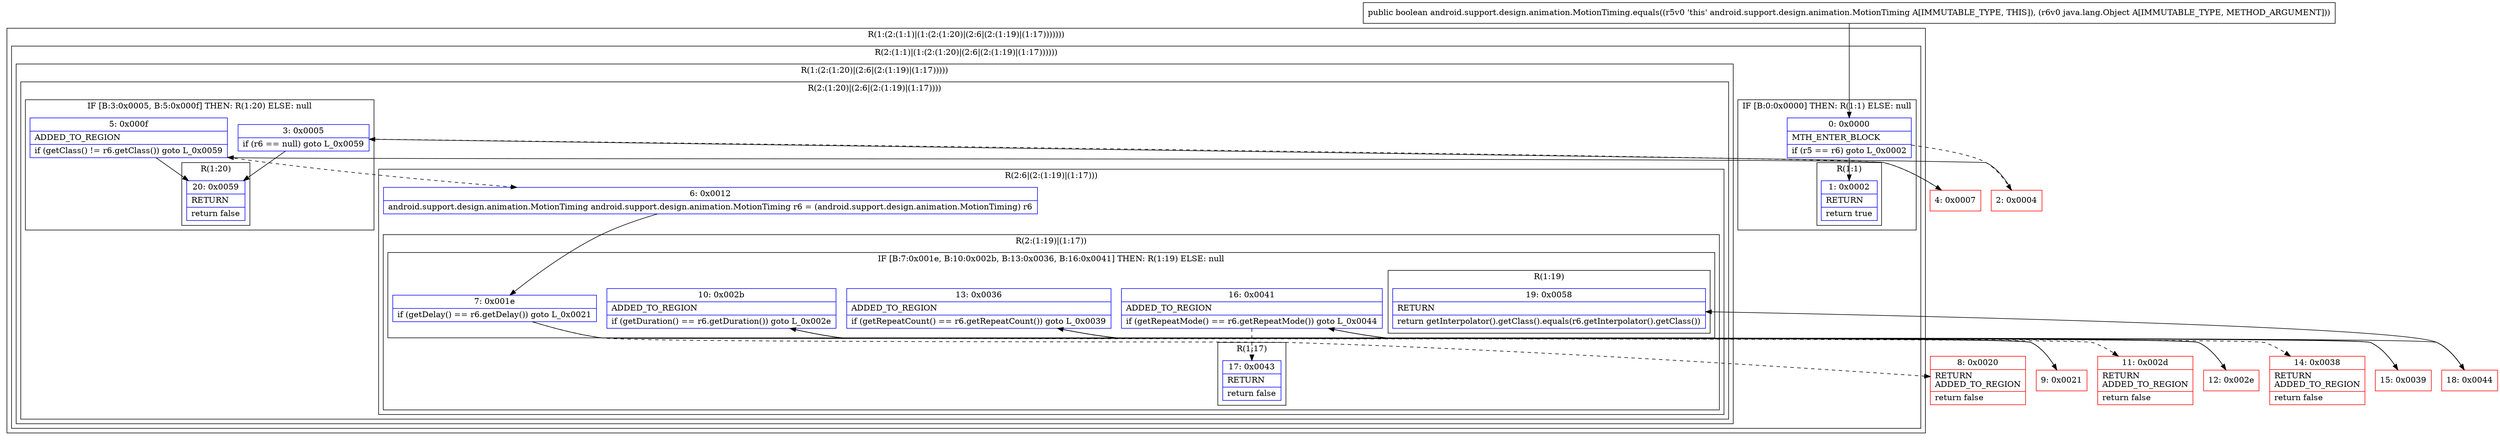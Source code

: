 digraph "CFG forandroid.support.design.animation.MotionTiming.equals(Ljava\/lang\/Object;)Z" {
subgraph cluster_Region_1446077731 {
label = "R(1:(2:(1:1)|(1:(2:(1:20)|(2:6|(2:(1:19)|(1:17)))))))";
node [shape=record,color=blue];
subgraph cluster_Region_1792633898 {
label = "R(2:(1:1)|(1:(2:(1:20)|(2:6|(2:(1:19)|(1:17))))))";
node [shape=record,color=blue];
subgraph cluster_IfRegion_877276395 {
label = "IF [B:0:0x0000] THEN: R(1:1) ELSE: null";
node [shape=record,color=blue];
Node_0 [shape=record,label="{0\:\ 0x0000|MTH_ENTER_BLOCK\l|if (r5 == r6) goto L_0x0002\l}"];
subgraph cluster_Region_178642747 {
label = "R(1:1)";
node [shape=record,color=blue];
Node_1 [shape=record,label="{1\:\ 0x0002|RETURN\l|return true\l}"];
}
}
subgraph cluster_Region_1474341681 {
label = "R(1:(2:(1:20)|(2:6|(2:(1:19)|(1:17)))))";
node [shape=record,color=blue];
subgraph cluster_Region_1996043739 {
label = "R(2:(1:20)|(2:6|(2:(1:19)|(1:17))))";
node [shape=record,color=blue];
subgraph cluster_IfRegion_322003611 {
label = "IF [B:3:0x0005, B:5:0x000f] THEN: R(1:20) ELSE: null";
node [shape=record,color=blue];
Node_3 [shape=record,label="{3\:\ 0x0005|if (r6 == null) goto L_0x0059\l}"];
Node_5 [shape=record,label="{5\:\ 0x000f|ADDED_TO_REGION\l|if (getClass() != r6.getClass()) goto L_0x0059\l}"];
subgraph cluster_Region_935930817 {
label = "R(1:20)";
node [shape=record,color=blue];
Node_20 [shape=record,label="{20\:\ 0x0059|RETURN\l|return false\l}"];
}
}
subgraph cluster_Region_2083551473 {
label = "R(2:6|(2:(1:19)|(1:17)))";
node [shape=record,color=blue];
Node_6 [shape=record,label="{6\:\ 0x0012|android.support.design.animation.MotionTiming android.support.design.animation.MotionTiming r6 = (android.support.design.animation.MotionTiming) r6\l}"];
subgraph cluster_Region_1705162538 {
label = "R(2:(1:19)|(1:17))";
node [shape=record,color=blue];
subgraph cluster_IfRegion_1182553803 {
label = "IF [B:7:0x001e, B:10:0x002b, B:13:0x0036, B:16:0x0041] THEN: R(1:19) ELSE: null";
node [shape=record,color=blue];
Node_7 [shape=record,label="{7\:\ 0x001e|if (getDelay() == r6.getDelay()) goto L_0x0021\l}"];
Node_10 [shape=record,label="{10\:\ 0x002b|ADDED_TO_REGION\l|if (getDuration() == r6.getDuration()) goto L_0x002e\l}"];
Node_13 [shape=record,label="{13\:\ 0x0036|ADDED_TO_REGION\l|if (getRepeatCount() == r6.getRepeatCount()) goto L_0x0039\l}"];
Node_16 [shape=record,label="{16\:\ 0x0041|ADDED_TO_REGION\l|if (getRepeatMode() == r6.getRepeatMode()) goto L_0x0044\l}"];
subgraph cluster_Region_2030244737 {
label = "R(1:19)";
node [shape=record,color=blue];
Node_19 [shape=record,label="{19\:\ 0x0058|RETURN\l|return getInterpolator().getClass().equals(r6.getInterpolator().getClass())\l}"];
}
}
subgraph cluster_Region_1514803624 {
label = "R(1:17)";
node [shape=record,color=blue];
Node_17 [shape=record,label="{17\:\ 0x0043|RETURN\l|return false\l}"];
}
}
}
}
}
}
}
Node_2 [shape=record,color=red,label="{2\:\ 0x0004}"];
Node_4 [shape=record,color=red,label="{4\:\ 0x0007}"];
Node_8 [shape=record,color=red,label="{8\:\ 0x0020|RETURN\lADDED_TO_REGION\l|return false\l}"];
Node_9 [shape=record,color=red,label="{9\:\ 0x0021}"];
Node_11 [shape=record,color=red,label="{11\:\ 0x002d|RETURN\lADDED_TO_REGION\l|return false\l}"];
Node_12 [shape=record,color=red,label="{12\:\ 0x002e}"];
Node_14 [shape=record,color=red,label="{14\:\ 0x0038|RETURN\lADDED_TO_REGION\l|return false\l}"];
Node_15 [shape=record,color=red,label="{15\:\ 0x0039}"];
Node_18 [shape=record,color=red,label="{18\:\ 0x0044}"];
MethodNode[shape=record,label="{public boolean android.support.design.animation.MotionTiming.equals((r5v0 'this' android.support.design.animation.MotionTiming A[IMMUTABLE_TYPE, THIS]), (r6v0 java.lang.Object A[IMMUTABLE_TYPE, METHOD_ARGUMENT])) }"];
MethodNode -> Node_0;
Node_0 -> Node_1;
Node_0 -> Node_2[style=dashed];
Node_3 -> Node_4[style=dashed];
Node_3 -> Node_20;
Node_5 -> Node_6[style=dashed];
Node_5 -> Node_20;
Node_6 -> Node_7;
Node_7 -> Node_8[style=dashed];
Node_7 -> Node_9;
Node_10 -> Node_11[style=dashed];
Node_10 -> Node_12;
Node_13 -> Node_14[style=dashed];
Node_13 -> Node_15;
Node_16 -> Node_17[style=dashed];
Node_16 -> Node_18;
Node_2 -> Node_3;
Node_4 -> Node_5;
Node_9 -> Node_10;
Node_12 -> Node_13;
Node_15 -> Node_16;
Node_18 -> Node_19;
}

